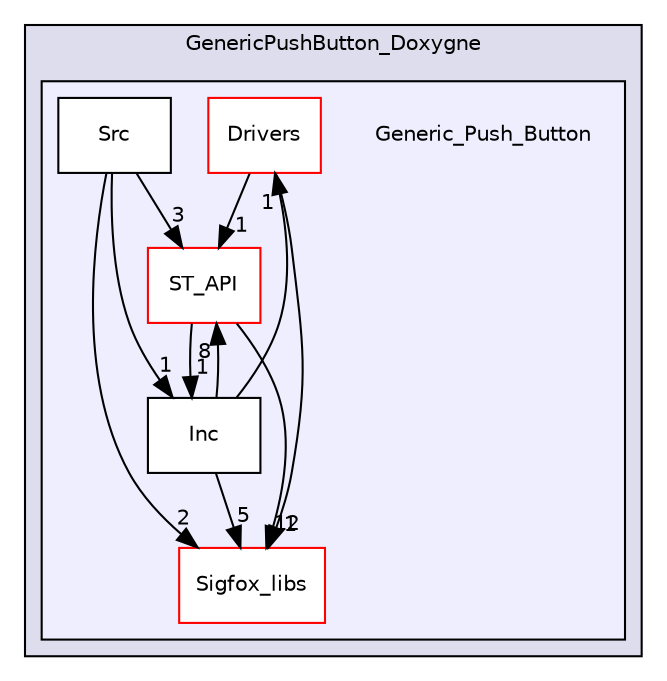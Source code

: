 digraph "C:/Users/hendrick.goncalves/Documents/GenericPushButton_Doxygne/Generic_Push_Button" {
  compound=true
  node [ fontsize="10", fontname="Helvetica"];
  edge [ labelfontsize="10", labelfontname="Helvetica"];
  subgraph clusterdir_1bcad661fca0ce6d1af17c4f2e80a5d8 {
    graph [ bgcolor="#ddddee", pencolor="black", label="GenericPushButton_Doxygne" fontname="Helvetica", fontsize="10", URL="dir_1bcad661fca0ce6d1af17c4f2e80a5d8.html"]
  subgraph clusterdir_c4664f4905216d5c1bd13ea71b080eff {
    graph [ bgcolor="#eeeeff", pencolor="black", label="" URL="dir_c4664f4905216d5c1bd13ea71b080eff.html"];
    dir_c4664f4905216d5c1bd13ea71b080eff [shape=plaintext label="Generic_Push_Button"];
    dir_d28b261e8e6ff5c790f18a7be688ccf4 [shape=box label="Drivers" color="red" fillcolor="white" style="filled" URL="dir_d28b261e8e6ff5c790f18a7be688ccf4.html"];
    dir_ffee91cc668c9e471950db577f2ca9ad [shape=box label="Inc" color="black" fillcolor="white" style="filled" URL="dir_ffee91cc668c9e471950db577f2ca9ad.html"];
    dir_18f15354633d1b1c03a46d83828bf022 [shape=box label="Sigfox_libs" color="red" fillcolor="white" style="filled" URL="dir_18f15354633d1b1c03a46d83828bf022.html"];
    dir_ca7ddb99d5172705580f8594d2e111b9 [shape=box label="Src" color="black" fillcolor="white" style="filled" URL="dir_ca7ddb99d5172705580f8594d2e111b9.html"];
    dir_21ada2b64b77fd55dcba91e56747eb15 [shape=box label="ST_API" color="red" fillcolor="white" style="filled" URL="dir_21ada2b64b77fd55dcba91e56747eb15.html"];
  }
  }
  dir_ffee91cc668c9e471950db577f2ca9ad->dir_18f15354633d1b1c03a46d83828bf022 [headlabel="5", labeldistance=1.5 headhref="dir_000016_000017.html"];
  dir_ffee91cc668c9e471950db577f2ca9ad->dir_d28b261e8e6ff5c790f18a7be688ccf4 [headlabel="1", labeldistance=1.5 headhref="dir_000016_000005.html"];
  dir_ffee91cc668c9e471950db577f2ca9ad->dir_21ada2b64b77fd55dcba91e56747eb15 [headlabel="8", labeldistance=1.5 headhref="dir_000016_000020.html"];
  dir_ca7ddb99d5172705580f8594d2e111b9->dir_ffee91cc668c9e471950db577f2ca9ad [headlabel="1", labeldistance=1.5 headhref="dir_000019_000016.html"];
  dir_ca7ddb99d5172705580f8594d2e111b9->dir_18f15354633d1b1c03a46d83828bf022 [headlabel="2", labeldistance=1.5 headhref="dir_000019_000017.html"];
  dir_ca7ddb99d5172705580f8594d2e111b9->dir_21ada2b64b77fd55dcba91e56747eb15 [headlabel="3", labeldistance=1.5 headhref="dir_000019_000020.html"];
  dir_d28b261e8e6ff5c790f18a7be688ccf4->dir_18f15354633d1b1c03a46d83828bf022 [headlabel="1", labeldistance=1.5 headhref="dir_000005_000017.html"];
  dir_d28b261e8e6ff5c790f18a7be688ccf4->dir_21ada2b64b77fd55dcba91e56747eb15 [headlabel="1", labeldistance=1.5 headhref="dir_000005_000020.html"];
  dir_21ada2b64b77fd55dcba91e56747eb15->dir_ffee91cc668c9e471950db577f2ca9ad [headlabel="1", labeldistance=1.5 headhref="dir_000020_000016.html"];
  dir_21ada2b64b77fd55dcba91e56747eb15->dir_18f15354633d1b1c03a46d83828bf022 [headlabel="12", labeldistance=1.5 headhref="dir_000020_000017.html"];
}
